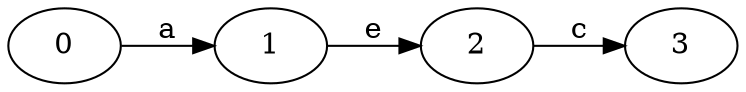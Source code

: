 digraph {
rankdir="LR";
node0[label="0"];
node1[label="1"];
node2[label="2"];
node3[label="3"];
node0 -> node1[label="a"];
node1 -> node2[label="e"];
node2 -> node3[label="c"];
}
